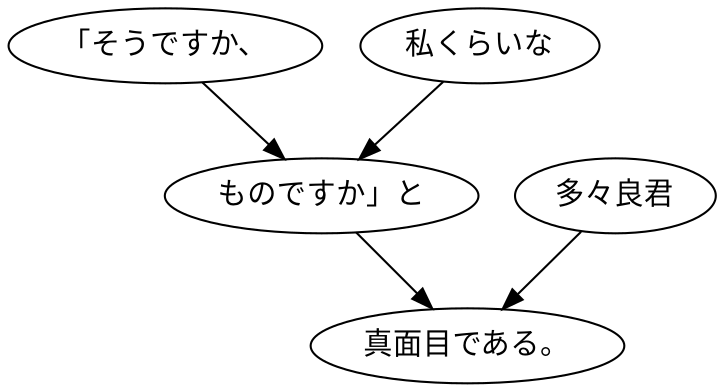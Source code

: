 digraph graph3149 {
	node0 [label="「そうですか、"];
	node1 [label="私くらいな"];
	node2 [label="ものですか」と"];
	node3 [label="多々良君"];
	node4 [label="真面目である。"];
	node0 -> node2;
	node1 -> node2;
	node2 -> node4;
	node3 -> node4;
}
